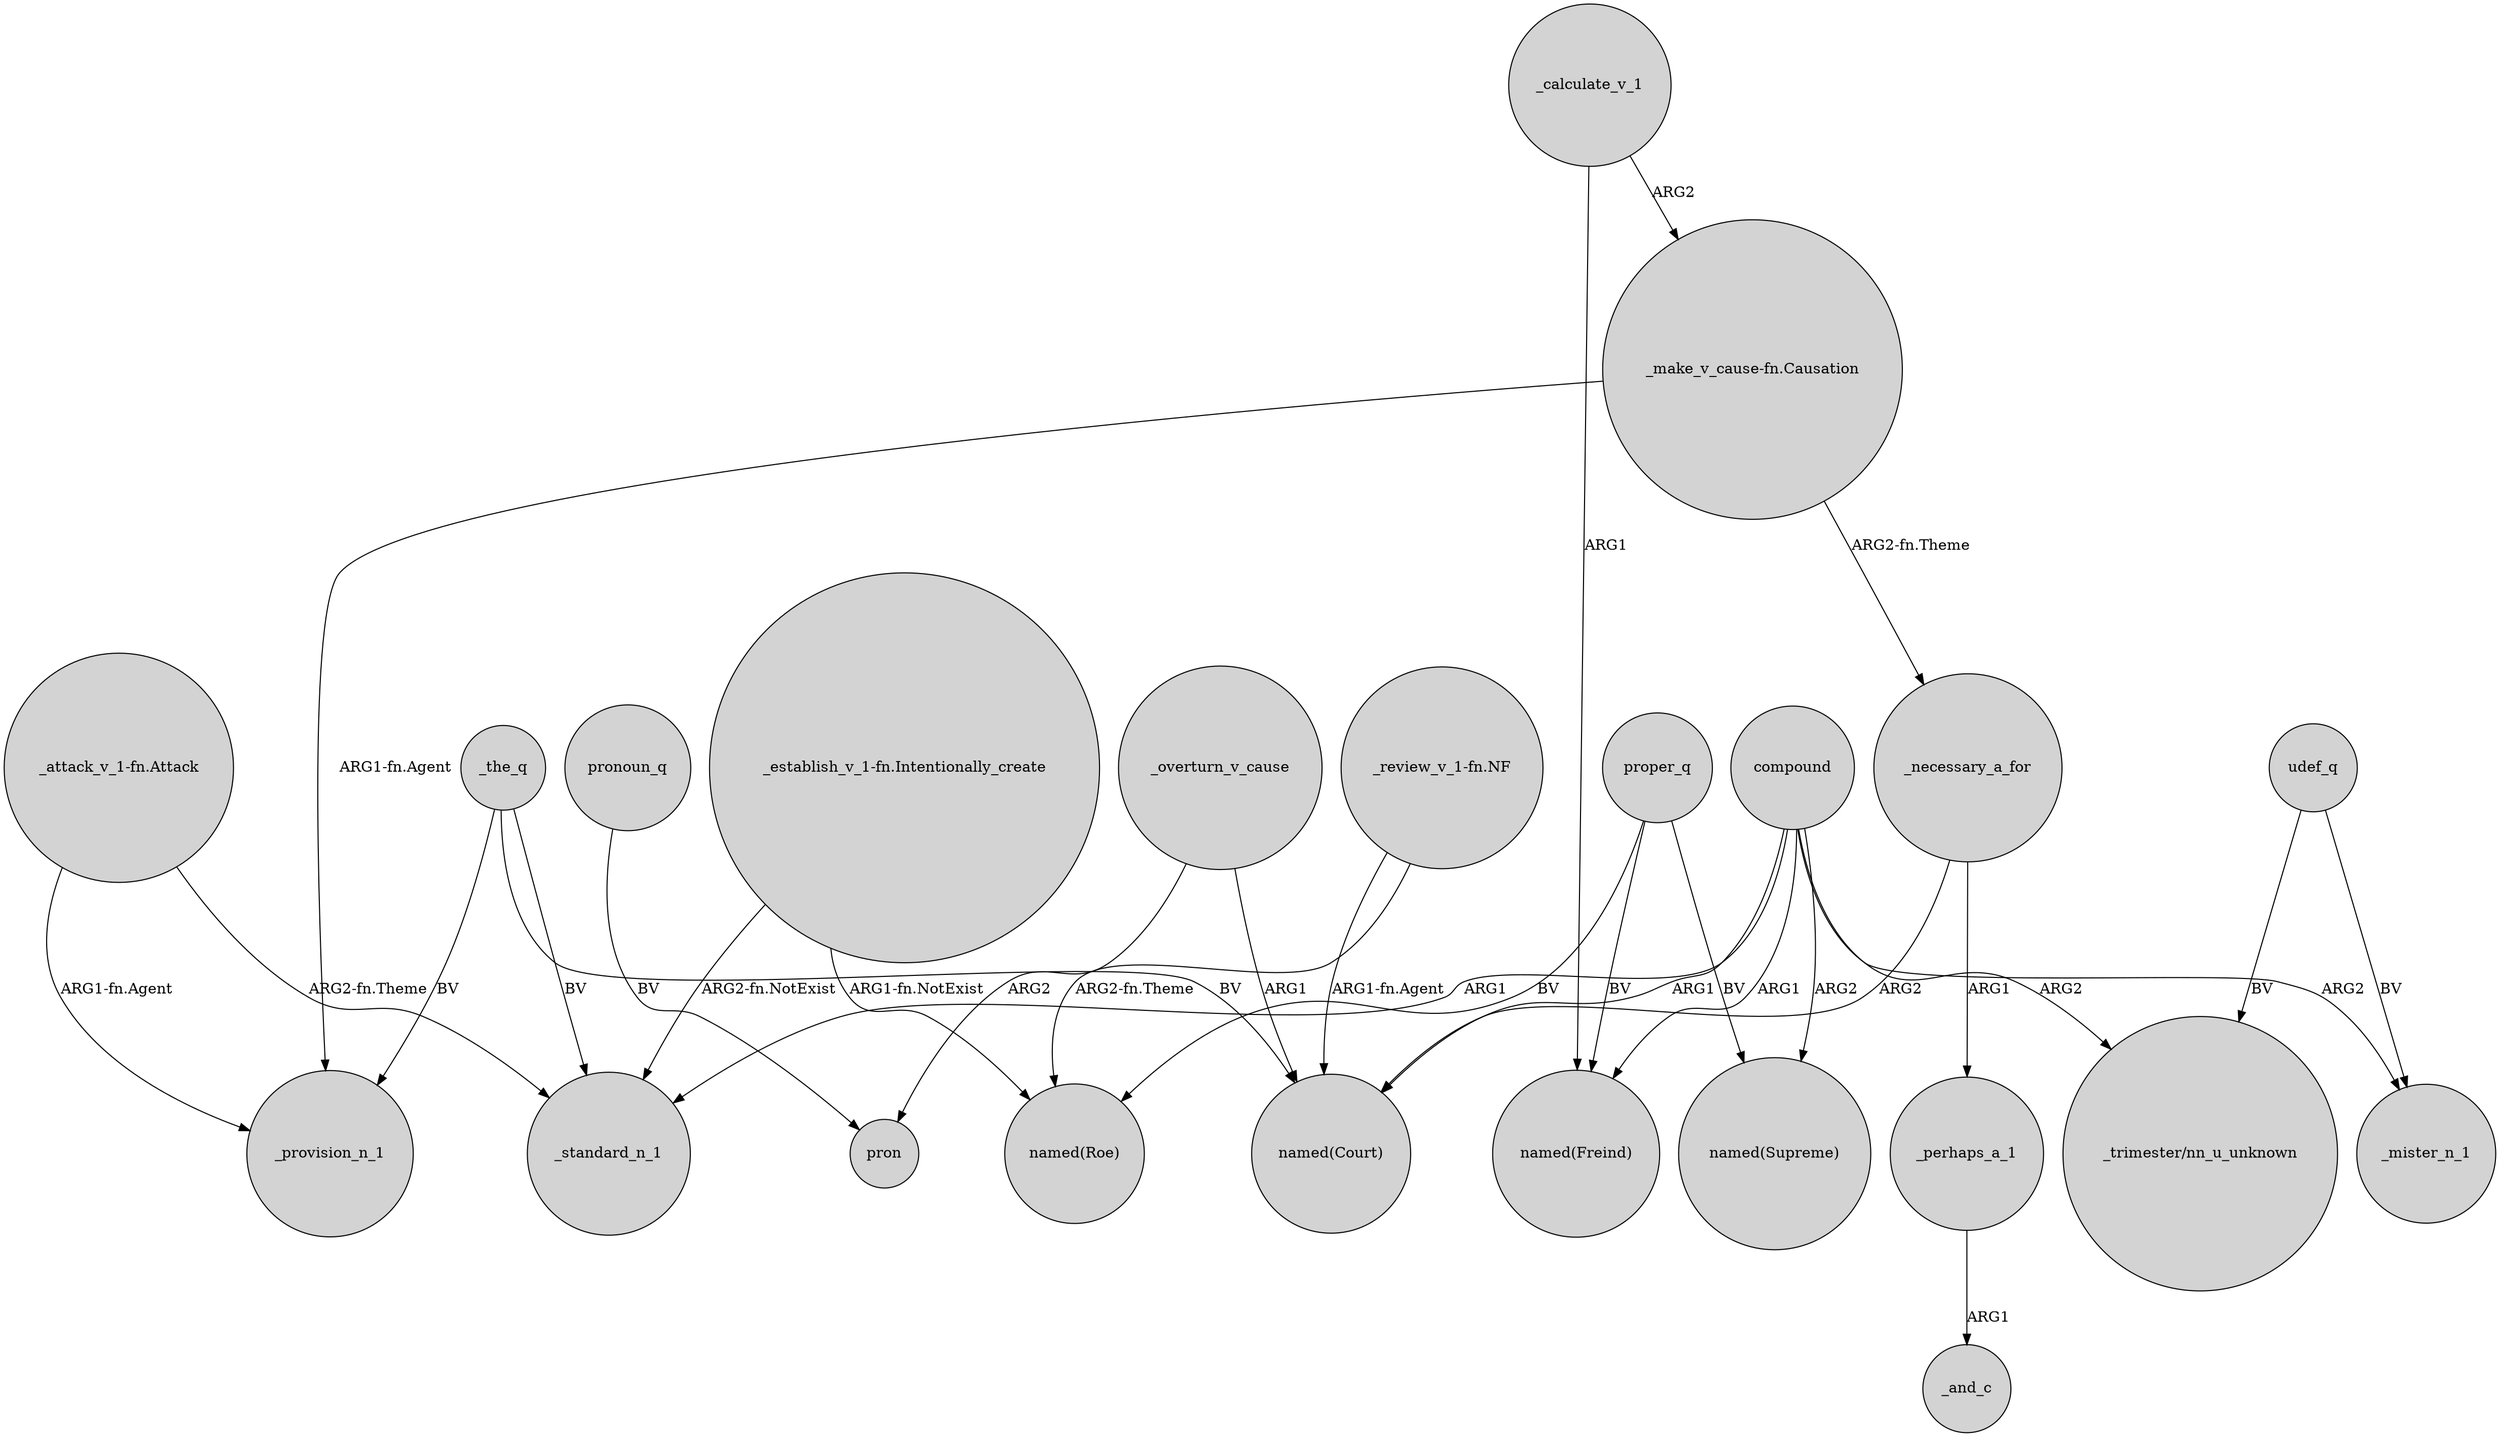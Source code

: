 digraph {
	node [shape=circle style=filled]
	"_establish_v_1-fn.Intentionally_create" -> _standard_n_1 [label="ARG2-fn.NotExist"]
	_calculate_v_1 -> "named(Freind)" [label=ARG1]
	_perhaps_a_1 -> _and_c [label=ARG1]
	_overturn_v_cause -> "named(Court)" [label=ARG1]
	"_review_v_1-fn.NF" -> "named(Court)" [label="ARG1-fn.Agent"]
	_necessary_a_for -> _perhaps_a_1 [label=ARG1]
	compound -> "_trimester/nn_u_unknown" [label=ARG2]
	compound -> _mister_n_1 [label=ARG2]
	compound -> "named(Freind)" [label=ARG1]
	"_attack_v_1-fn.Attack" -> _standard_n_1 [label="ARG2-fn.Theme"]
	udef_q -> _mister_n_1 [label=BV]
	_the_q -> _standard_n_1 [label=BV]
	_the_q -> "named(Court)" [label=BV]
	compound -> "named(Court)" [label=ARG1]
	"_attack_v_1-fn.Attack" -> _provision_n_1 [label="ARG1-fn.Agent"]
	proper_q -> "named(Freind)" [label=BV]
	pronoun_q -> pron [label=BV]
	"_establish_v_1-fn.Intentionally_create" -> "named(Roe)" [label="ARG1-fn.NotExist"]
	_overturn_v_cause -> pron [label=ARG2]
	compound -> "named(Supreme)" [label=ARG2]
	proper_q -> "named(Supreme)" [label=BV]
	_the_q -> _provision_n_1 [label=BV]
	_calculate_v_1 -> "_make_v_cause-fn.Causation" [label=ARG2]
	proper_q -> "named(Roe)" [label=BV]
	"_make_v_cause-fn.Causation" -> _provision_n_1 [label="ARG1-fn.Agent"]
	_necessary_a_for -> "named(Court)" [label=ARG2]
	"_review_v_1-fn.NF" -> "named(Roe)" [label="ARG2-fn.Theme"]
	"_make_v_cause-fn.Causation" -> _necessary_a_for [label="ARG2-fn.Theme"]
	compound -> _standard_n_1 [label=ARG1]
	udef_q -> "_trimester/nn_u_unknown" [label=BV]
}
